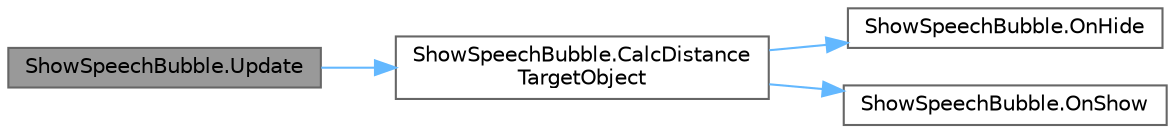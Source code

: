 digraph "ShowSpeechBubble.Update"
{
 // LATEX_PDF_SIZE
  bgcolor="transparent";
  edge [fontname=Helvetica,fontsize=10,labelfontname=Helvetica,labelfontsize=10];
  node [fontname=Helvetica,fontsize=10,shape=box,height=0.2,width=0.4];
  rankdir="LR";
  Node1 [id="Node000001",label="ShowSpeechBubble.Update",height=0.2,width=0.4,color="gray40", fillcolor="grey60", style="filled", fontcolor="black",tooltip=" "];
  Node1 -> Node2 [id="edge1_Node000001_Node000002",color="steelblue1",style="solid",tooltip=" "];
  Node2 [id="Node000002",label="ShowSpeechBubble.CalcDistance\lTargetObject",height=0.2,width=0.4,color="grey40", fillcolor="white", style="filled",URL="$class_show_speech_bubble.html#a8d7e93bb19176f6303e29502b50309d0",tooltip=" "];
  Node2 -> Node3 [id="edge2_Node000002_Node000003",color="steelblue1",style="solid",tooltip=" "];
  Node3 [id="Node000003",label="ShowSpeechBubble.OnHide",height=0.2,width=0.4,color="grey40", fillcolor="white", style="filled",URL="$class_show_speech_bubble.html#a3ae05165e3b053e9c6b2ebda8f2d2af2",tooltip=" "];
  Node2 -> Node4 [id="edge3_Node000002_Node000004",color="steelblue1",style="solid",tooltip=" "];
  Node4 [id="Node000004",label="ShowSpeechBubble.OnShow",height=0.2,width=0.4,color="grey40", fillcolor="white", style="filled",URL="$class_show_speech_bubble.html#acae9bce78a7be07d4e3d3ba6f2eec799",tooltip=" "];
}
